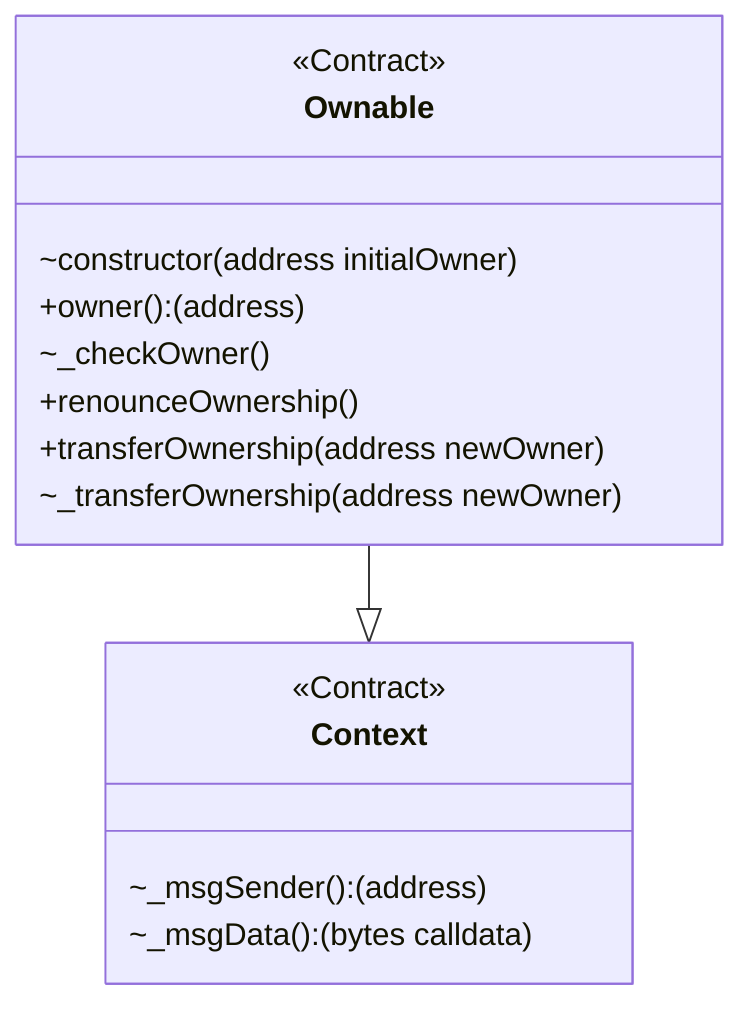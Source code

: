 classDiagram
  %% 663:2438:0
  class Ownable {
    <<Contract>>
    ~constructor(address initialOwner)
    +owner(): (address)
    ~_checkOwner()
    +renounceOwnership()
    +transferOwnership(address newOwner)
    ~_transferOwnership(address newOwner)
  }
  
  Ownable --|> Context
  
  %% 624:235:1
  class Context {
    <<Contract>>
    ~_msgSender(): (address)
    ~_msgData(): (bytes calldata)
  }